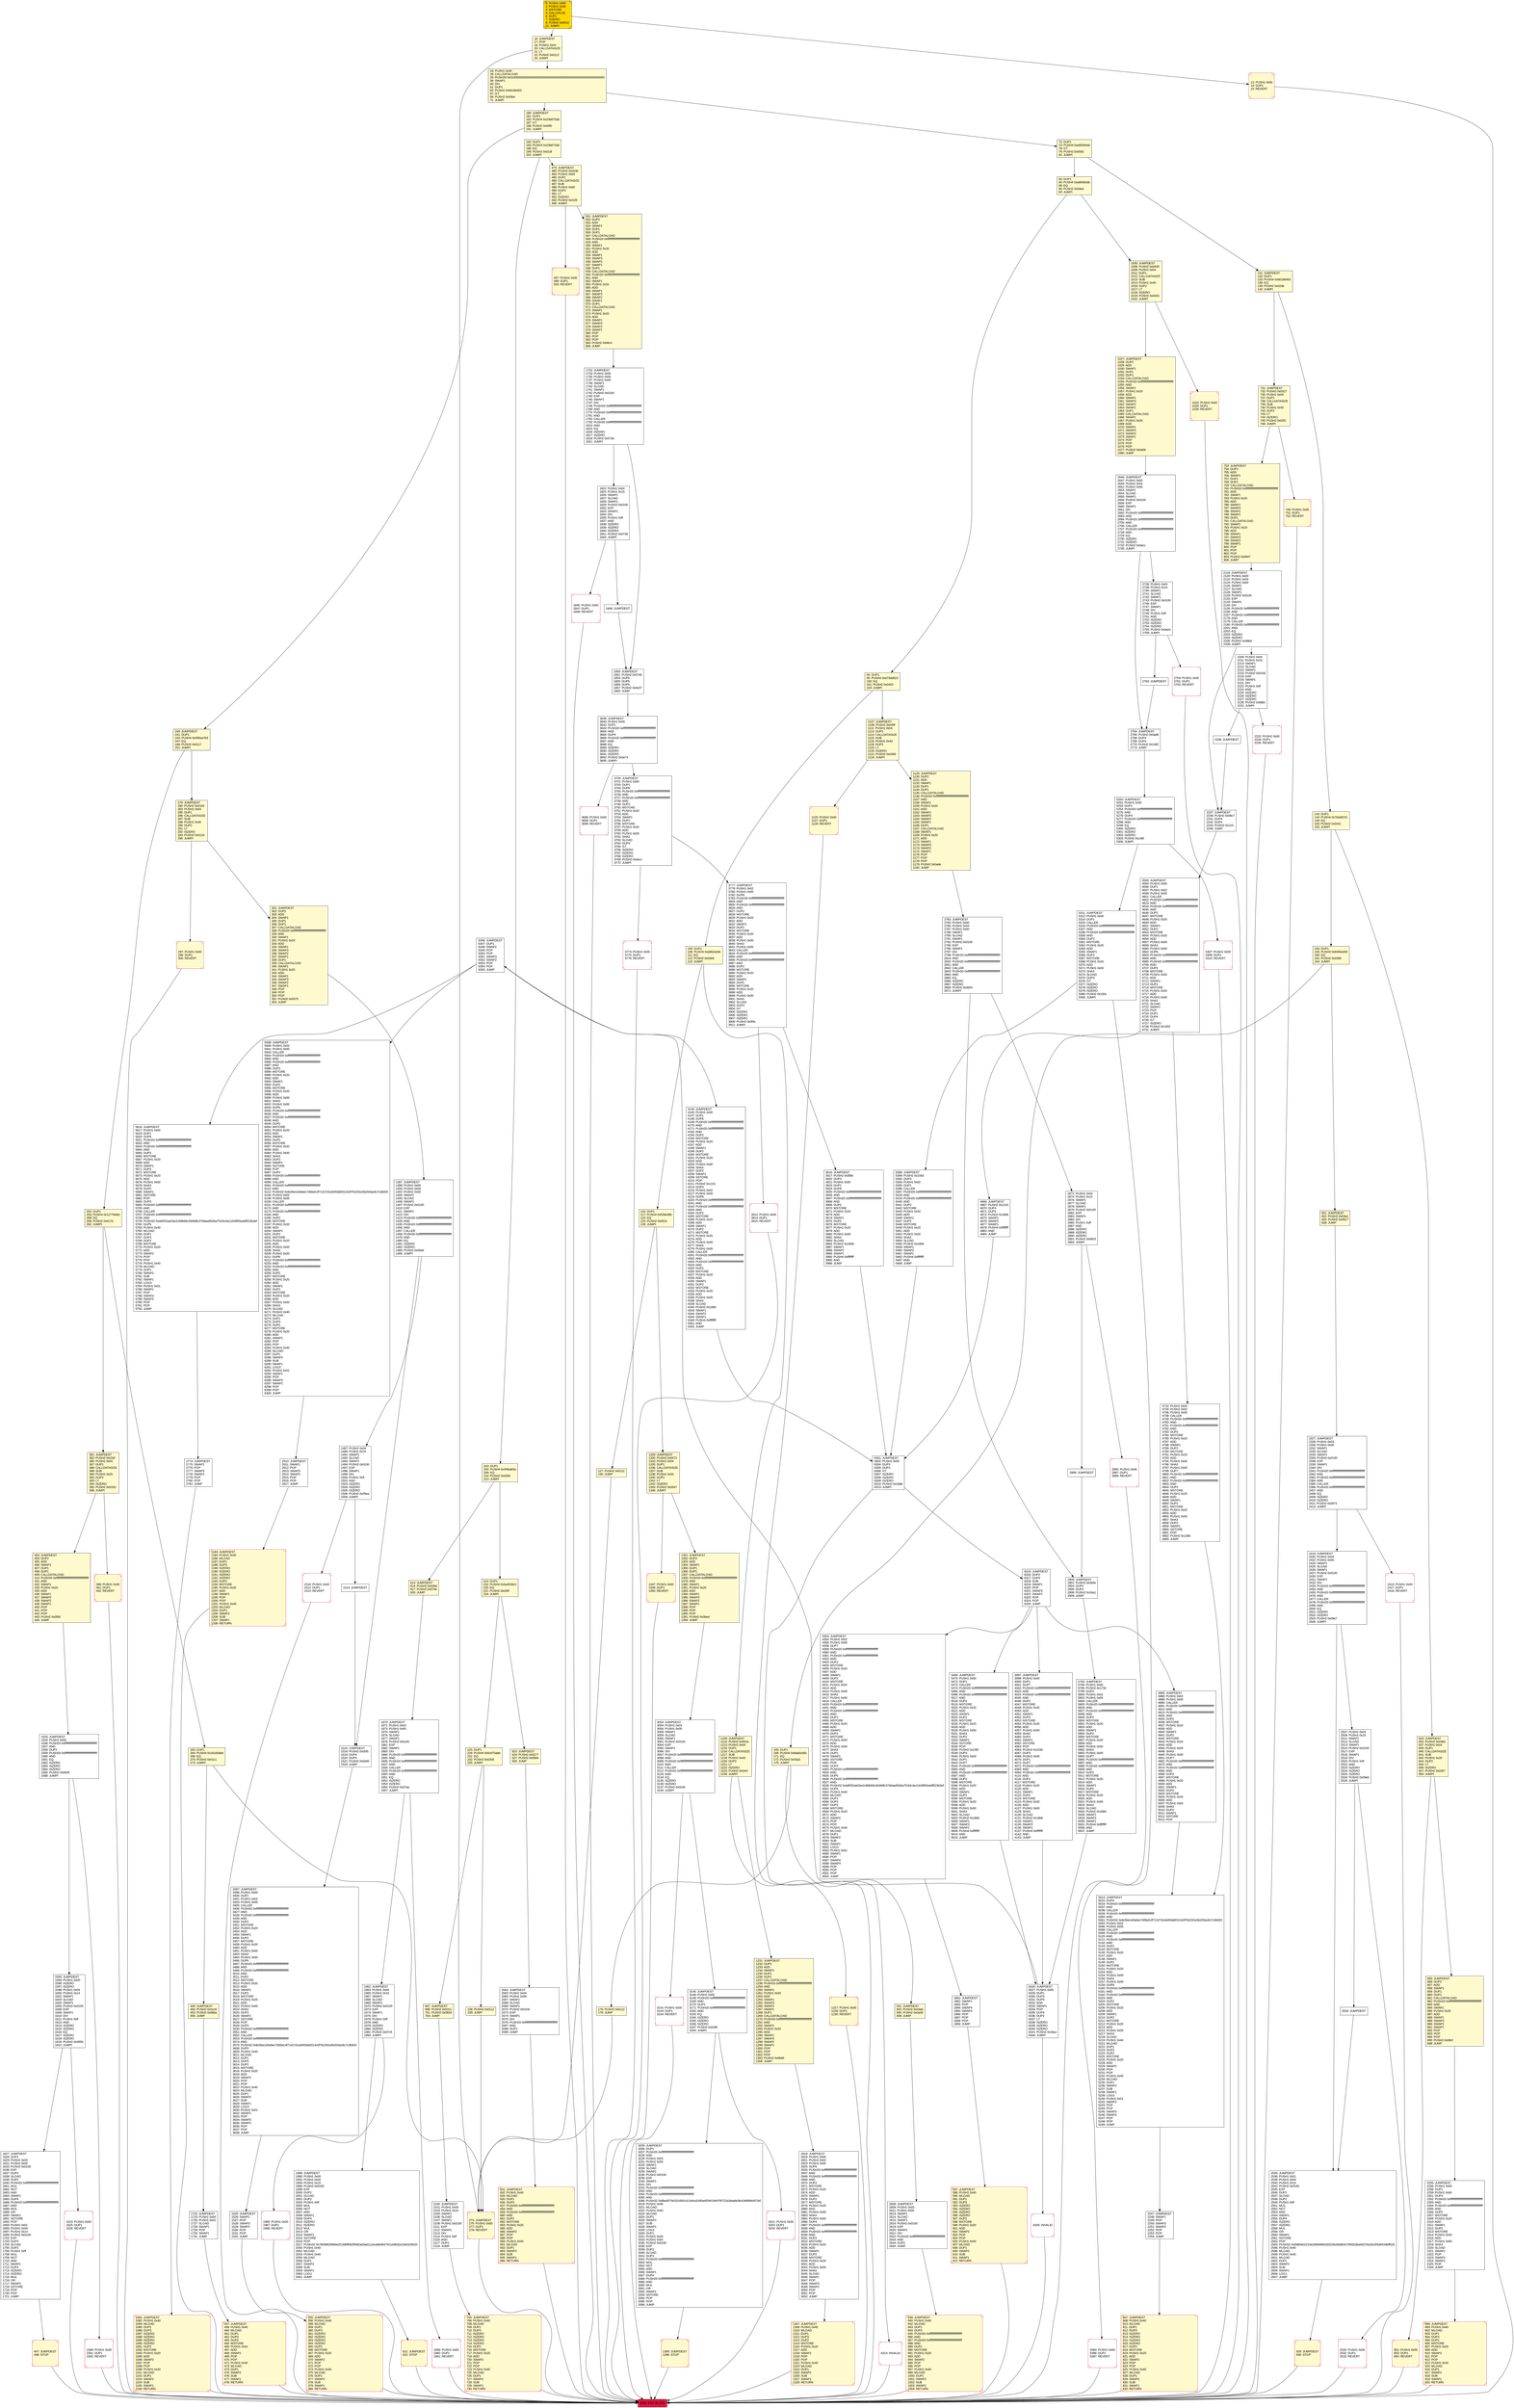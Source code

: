 digraph G {
bgcolor=transparent rankdir=UD;
node [shape=box style=filled color=black fillcolor=white fontname=arial fontcolor=black];
1861 [label="1861: JUMPDEST\l1862: SWAP1\l1863: POP\l1864: SWAP4\l1865: SWAP3\l1866: POP\l1867: POP\l1868: POP\l1869: JUMP\l" ];
131 [label="131: JUMPDEST\l132: DUP1\l133: PUSH4 0x66188463\l138: EQ\l139: PUSH2 0x02db\l142: JUMPI\l" fillcolor=lemonchiffon ];
2119 [label="2119: JUMPDEST\l2120: PUSH1 0x00\l2122: PUSH1 0x04\l2124: PUSH1 0x00\l2126: SWAP1\l2127: SLOAD\l2128: SWAP1\l2129: PUSH2 0x0100\l2132: EXP\l2133: SWAP1\l2134: DIV\l2135: PUSH20 0xffffffffffffffffffffffffffffffffffffffff\l2156: AND\l2157: PUSH20 0xffffffffffffffffffffffffffffffffffffffff\l2178: AND\l2179: CALLER\l2180: PUSH20 0xffffffffffffffffffffffffffffffffffffffff\l2201: AND\l2202: EQ\l2203: ISZERO\l2204: ISZERO\l2205: PUSH2 0x08bd\l2208: JUMPI\l" ];
2782 [label="2782: JUMPDEST\l2783: PUSH1 0x00\l2785: PUSH1 0x04\l2787: PUSH1 0x00\l2789: SWAP1\l2790: SLOAD\l2791: SWAP1\l2792: PUSH2 0x0100\l2795: EXP\l2796: SWAP1\l2797: DIV\l2798: PUSH20 0xffffffffffffffffffffffffffffffffffffffff\l2819: AND\l2820: PUSH20 0xffffffffffffffffffffffffffffffffffffffff\l2841: AND\l2842: CALLER\l2843: PUSH20 0xffffffffffffffffffffffffffffffffffffffff\l2864: AND\l2865: EQ\l2866: ISZERO\l2867: ISZERO\l2868: PUSH2 0x0b54\l2871: JUMPI\l" ];
1081 [label="1081: JUMPDEST\l1082: PUSH1 0x40\l1084: MLOAD\l1085: DUP1\l1086: DUP3\l1087: ISZERO\l1088: ISZERO\l1089: ISZERO\l1090: ISZERO\l1091: DUP2\l1092: MSTORE\l1093: PUSH1 0x20\l1095: ADD\l1096: SWAP2\l1097: POP\l1098: POP\l1099: PUSH1 0x40\l1101: MLOAD\l1102: DUP1\l1103: SWAP2\l1104: SUB\l1105: SWAP1\l1106: RETURN\l" fillcolor=lemonchiffon shape=Msquare color=crimson ];
2763 [label="2763: JUMPDEST\l" ];
2100 [label="2100: JUMPDEST\l2101: PUSH1 0x04\l2103: PUSH1 0x15\l2105: SWAP1\l2106: SLOAD\l2107: SWAP1\l2108: PUSH2 0x0100\l2111: EXP\l2112: SWAP1\l2113: DIV\l2114: PUSH1 0xff\l2116: AND\l2117: DUP2\l2118: JUMP\l" ];
1958 [label="1958: PUSH1 0x00\l1960: DUP1\l1961: REVERT\l" shape=Msquare color=crimson ];
2237 [label="2237: JUMPDEST\l2238: PUSH2 0x08c7\l2241: DUP4\l2242: DUP4\l2243: PUSH2 0x11f1\l2246: JUMP\l" ];
3145 [label="3145: JUMPDEST\l3146: PUSH1 0x00\l3148: PUSH20 0xffffffffffffffffffffffffffffffffffffffff\l3169: AND\l3170: DUP2\l3171: PUSH20 0xffffffffffffffffffffffffffffffffffffffff\l3192: AND\l3193: EQ\l3194: ISZERO\l3195: ISZERO\l3196: ISZERO\l3197: PUSH2 0x0c85\l3200: JUMPI\l" ];
5793 [label="5793: JUMPDEST\l5794: PUSH1 0x00\l5796: PUSH2 0x1732\l5799: DUP3\l5800: PUSH1 0x02\l5802: PUSH1 0x00\l5804: CALLER\l5805: PUSH20 0xffffffffffffffffffffffffffffffffffffffff\l5826: AND\l5827: PUSH20 0xffffffffffffffffffffffffffffffffffffffff\l5848: AND\l5849: DUP2\l5850: MSTORE\l5851: PUSH1 0x20\l5853: ADD\l5854: SWAP1\l5855: DUP2\l5856: MSTORE\l5857: PUSH1 0x20\l5859: ADD\l5860: PUSH1 0x00\l5862: SHA3\l5863: PUSH1 0x00\l5865: DUP7\l5866: PUSH20 0xffffffffffffffffffffffffffffffffffffffff\l5887: AND\l5888: PUSH20 0xffffffffffffffffffffffffffffffffffffffff\l5909: AND\l5910: DUP2\l5911: MSTORE\l5912: PUSH1 0x20\l5914: ADD\l5915: SWAP1\l5916: DUP2\l5917: MSTORE\l5918: PUSH1 0x20\l5920: ADD\l5921: PUSH1 0x00\l5923: SHA3\l5924: SLOAD\l5925: PUSH2 0x18b6\l5928: SWAP1\l5929: SWAP2\l5930: SWAP1\l5931: PUSH4 0xffffffff\l5936: AND\l5937: JUMP\l" ];
6301 [label="6301: JUMPDEST\l6302: PUSH1 0x00\l6304: DUP3\l6305: DUP3\l6306: GT\l6307: ISZERO\l6308: ISZERO\l6309: ISZERO\l6310: PUSH2 0x18ab\l6313: JUMPI\l" ];
6314 [label="6314: INVALID\l" shape=Msquare color=crimson ];
274 [label="274: JUMPDEST\l275: PUSH1 0x00\l277: DUP1\l278: REVERT\l" fillcolor=lemonchiffon shape=Msquare color=crimson ];
116 [label="116: DUP1\l117: PUSH4 0xf2fde38b\l122: EQ\l123: PUSH2 0x0531\l126: JUMPI\l" fillcolor=lemonchiffon ];
0 [label="0: PUSH1 0x80\l2: PUSH1 0x40\l4: MSTORE\l5: CALLVALUE\l6: DUP1\l7: ISZERO\l8: PUSH2 0x0010\l11: JUMPI\l" fillcolor=lemonchiffon shape=Msquare fillcolor=gold ];
2232 [label="2232: PUSH1 0x00\l2234: DUP1\l2235: REVERT\l" shape=Msquare color=crimson ];
5307 [label="5307: PUSH1 0x00\l5309: DUP1\l5310: REVERT\l" shape=Msquare color=crimson ];
16 [label="16: JUMPDEST\l17: POP\l18: PUSH1 0x04\l20: CALLDATASIZE\l21: LT\l22: PUSH2 0x0112\l25: JUMPI\l" fillcolor=lemonchiffon ];
252 [label="252: DUP1\l253: PUSH4 0x12778e8d\l258: EQ\l259: PUSH2 0x017d\l262: JUMPI\l" fillcolor=lemonchiffon ];
807 [label="807: JUMPDEST\l808: PUSH1 0x40\l810: MLOAD\l811: DUP1\l812: DUP3\l813: ISZERO\l814: ISZERO\l815: ISZERO\l816: ISZERO\l817: DUP2\l818: MSTORE\l819: PUSH1 0x20\l821: ADD\l822: SWAP2\l823: POP\l824: POP\l825: PUSH1 0x40\l827: MLOAD\l828: DUP1\l829: SWAP2\l830: SUB\l831: SWAP1\l832: RETURN\l" fillcolor=lemonchiffon shape=Msquare color=crimson ];
731 [label="731: JUMPDEST\l732: PUSH2 0x0327\l735: PUSH1 0x04\l737: DUP1\l738: CALLDATASIZE\l739: SUB\l740: PUSH1 0x40\l742: DUP2\l743: LT\l744: ISZERO\l745: PUSH2 0x02f1\l748: JUMPI\l" fillcolor=lemonchiffon ];
3773 [label="3773: PUSH1 0x00\l3775: DUP1\l3776: REVERT\l" shape=Msquare color=crimson ];
3201 [label="3201: PUSH1 0x00\l3203: DUP1\l3204: REVERT\l" shape=Msquare color=crimson ];
72 [label="72: DUP1\l73: PUSH4 0xa9059cbb\l78: GT\l79: PUSH2 0x0083\l82: JUMPI\l" fillcolor=lemonchiffon ];
180 [label="180: JUMPDEST\l181: DUP1\l182: PUSH4 0x23b872dd\l187: GT\l188: PUSH2 0x00f0\l191: JUMPI\l" fillcolor=lemonchiffon ];
631 [label="631: JUMPDEST\l632: PUSH1 0x40\l634: MLOAD\l635: DUP1\l636: DUP3\l637: PUSH20 0xffffffffffffffffffffffffffffffffffffffff\l658: AND\l659: PUSH20 0xffffffffffffffffffffffffffffffffffffffff\l680: AND\l681: DUP2\l682: MSTORE\l683: PUSH1 0x20\l685: ADD\l686: SWAP2\l687: POP\l688: POP\l689: PUSH1 0x40\l691: MLOAD\l692: DUP1\l693: SWAP2\l694: SUB\l695: SWAP1\l696: RETURN\l" fillcolor=lemonchiffon shape=Msquare color=crimson ];
1514 [label="1514: JUMPDEST\l" ];
4144 [label="4144: JUMPDEST\l4145: PUSH1 0x00\l4147: DUP1\l4148: DUP6\l4149: PUSH20 0xffffffffffffffffffffffffffffffffffffffff\l4170: AND\l4171: PUSH20 0xffffffffffffffffffffffffffffffffffffffff\l4192: AND\l4193: DUP2\l4194: MSTORE\l4195: PUSH1 0x20\l4197: ADD\l4198: SWAP1\l4199: DUP2\l4200: MSTORE\l4201: PUSH1 0x20\l4203: ADD\l4204: PUSH1 0x00\l4206: SHA3\l4207: DUP2\l4208: SWAP1\l4209: SSTORE\l4210: POP\l4211: PUSH2 0x1101\l4214: DUP3\l4215: PUSH1 0x02\l4217: PUSH1 0x00\l4219: DUP8\l4220: PUSH20 0xffffffffffffffffffffffffffffffffffffffff\l4241: AND\l4242: PUSH20 0xffffffffffffffffffffffffffffffffffffffff\l4263: AND\l4264: DUP2\l4265: MSTORE\l4266: PUSH1 0x20\l4268: ADD\l4269: SWAP1\l4270: DUP2\l4271: MSTORE\l4272: PUSH1 0x20\l4274: ADD\l4275: PUSH1 0x00\l4277: SHA3\l4278: PUSH1 0x00\l4280: CALLER\l4281: PUSH20 0xffffffffffffffffffffffffffffffffffffffff\l4302: AND\l4303: PUSH20 0xffffffffffffffffffffffffffffffffffffffff\l4324: AND\l4325: DUP2\l4326: MSTORE\l4327: PUSH1 0x20\l4329: ADD\l4330: SWAP1\l4331: DUP2\l4332: MSTORE\l4333: PUSH1 0x20\l4335: ADD\l4336: PUSH1 0x00\l4338: SHA3\l4339: SLOAD\l4340: PUSH2 0x189d\l4343: SWAP1\l4344: SWAP2\l4345: SWAP1\l4346: PUSH4 0xffffffff\l4351: AND\l4352: JUMP\l" ];
381 [label="381: JUMPDEST\l382: PUSH2 0x01bf\l385: PUSH1 0x04\l387: DUP1\l388: CALLDATASIZE\l389: SUB\l390: PUSH1 0x20\l392: DUP2\l393: LT\l394: ISZERO\l395: PUSH2 0x0193\l398: JUMPI\l" fillcolor=lemonchiffon ];
447 [label="447: JUMPDEST\l448: STOP\l" fillcolor=lemonchiffon shape=Msquare color=crimson ];
2534 [label="2534: JUMPDEST\l" ];
399 [label="399: PUSH1 0x00\l401: DUP1\l402: REVERT\l" fillcolor=lemonchiffon shape=Msquare color=crimson ];
1722 [label="1722: JUMPDEST\l1723: PUSH1 0x00\l1725: PUSH1 0x01\l1727: SLOAD\l1728: SWAP1\l1729: POP\l1730: SWAP1\l1731: JUMP\l" ];
5388 [label="5388: JUMPDEST\l5389: PUSH2 0x155d\l5392: DUP3\l5393: PUSH1 0x00\l5395: DUP1\l5396: CALLER\l5397: PUSH20 0xffffffffffffffffffffffffffffffffffffffff\l5418: AND\l5419: PUSH20 0xffffffffffffffffffffffffffffffffffffffff\l5440: AND\l5441: DUP2\l5442: MSTORE\l5443: PUSH1 0x20\l5445: ADD\l5446: SWAP1\l5447: DUP2\l5448: MSTORE\l5449: PUSH1 0x20\l5451: ADD\l5452: PUSH1 0x00\l5454: SHA3\l5455: SLOAD\l5456: PUSH2 0x189d\l5459: SWAP1\l5460: SWAP2\l5461: SWAP1\l5462: PUSH4 0xffffffff\l5467: AND\l5468: JUMP\l" ];
5616 [label="5616: JUMPDEST\l5617: PUSH1 0x00\l5619: DUP1\l5620: DUP6\l5621: PUSH20 0xffffffffffffffffffffffffffffffffffffffff\l5642: AND\l5643: PUSH20 0xffffffffffffffffffffffffffffffffffffffff\l5664: AND\l5665: DUP2\l5666: MSTORE\l5667: PUSH1 0x20\l5669: ADD\l5670: SWAP1\l5671: DUP2\l5672: MSTORE\l5673: PUSH1 0x20\l5675: ADD\l5676: PUSH1 0x00\l5678: SHA3\l5679: DUP2\l5680: SWAP1\l5681: SSTORE\l5682: POP\l5683: DUP3\l5684: PUSH20 0xffffffffffffffffffffffffffffffffffffffff\l5705: AND\l5706: CALLER\l5707: PUSH20 0xffffffffffffffffffffffffffffffffffffffff\l5728: AND\l5729: PUSH32 0xddf252ad1be2c89b69c2b068fc378daa952ba7f163c4a11628f55a4df523b3ef\l5762: DUP5\l5763: PUSH1 0x40\l5765: MLOAD\l5766: DUP1\l5767: DUP3\l5768: DUP2\l5769: MSTORE\l5770: PUSH1 0x20\l5772: ADD\l5773: SWAP2\l5774: POP\l5775: POP\l5776: PUSH1 0x40\l5778: MLOAD\l5779: DUP1\l5780: SWAP2\l5781: SUB\l5782: SWAP1\l5783: LOG3\l5784: PUSH1 0x01\l5786: SWAP1\l5787: POP\l5788: SWAP3\l5789: SWAP2\l5790: POP\l5791: POP\l5792: JUMP\l" ];
899 [label="899: JUMPDEST\l900: PUSH1 0x40\l902: MLOAD\l903: DUP1\l904: DUP3\l905: DUP2\l906: MSTORE\l907: PUSH1 0x20\l909: ADD\l910: SWAP2\l911: POP\l912: POP\l913: PUSH1 0x40\l915: MLOAD\l916: DUP1\l917: SWAP2\l918: SUB\l919: SWAP1\l920: RETURN\l" fillcolor=lemonchiffon shape=Msquare color=crimson ];
4866 [label="4866: JUMPDEST\l4867: PUSH2 0x1315\l4870: DUP4\l4871: DUP3\l4872: PUSH2 0x189d\l4875: SWAP1\l4876: SWAP2\l4877: SWAP1\l4878: PUSH4 0xffffffff\l4883: AND\l4884: JUMP\l" ];
1209 [label="1209: JUMPDEST\l1210: PUSH2 0x051b\l1213: PUSH1 0x04\l1215: DUP1\l1216: CALLDATASIZE\l1217: SUB\l1218: PUSH1 0x40\l1220: DUP2\l1221: LT\l1222: ISZERO\l1223: PUSH2 0x04cf\l1226: JUMPI\l" fillcolor=lemonchiffon ];
929 [label="929: JUMPDEST\l930: STOP\l" fillcolor=lemonchiffon shape=Msquare color=crimson ];
165 [label="165: DUP1\l166: PUSH4 0x8da5cb5b\l171: EQ\l172: PUSH2 0x03a3\l175: JUMPI\l" fillcolor=lemonchiffon ];
5311 [label="5311: JUMPDEST\l5312: PUSH1 0x00\l5314: DUP1\l5315: CALLER\l5316: PUSH20 0xffffffffffffffffffffffffffffffffffffffff\l5337: AND\l5338: PUSH20 0xffffffffffffffffffffffffffffffffffffffff\l5359: AND\l5360: DUP2\l5361: MSTORE\l5362: PUSH1 0x20\l5364: ADD\l5365: SWAP1\l5366: DUP2\l5367: MSTORE\l5368: PUSH1 0x20\l5370: ADD\l5371: PUSH1 0x00\l5373: SHA3\l5374: SLOAD\l5375: DUP3\l5376: GT\l5377: ISZERO\l5378: ISZERO\l5379: ISZERO\l5380: PUSH2 0x150c\l5383: JUMPI\l" ];
263 [label="263: DUP1\l264: PUSH4 0x18160ddd\l269: EQ\l270: PUSH2 0x01c1\l273: JUMPI\l" fillcolor=lemonchiffon ];
1732 [label="1732: JUMPDEST\l1733: PUSH1 0x00\l1735: PUSH1 0x04\l1737: PUSH1 0x00\l1739: SWAP1\l1740: SLOAD\l1741: SWAP1\l1742: PUSH2 0x0100\l1745: EXP\l1746: SWAP1\l1747: DIV\l1748: PUSH20 0xffffffffffffffffffffffffffffffffffffffff\l1769: AND\l1770: PUSH20 0xffffffffffffffffffffffffffffffffffffffff\l1791: AND\l1792: CALLER\l1793: PUSH20 0xffffffffffffffffffffffffffffffffffffffff\l1814: AND\l1815: EQ\l1816: ISZERO\l1817: ISZERO\l1818: PUSH2 0x073a\l1821: JUMPI\l" ];
94 [label="94: DUP1\l95: PUSH4 0xd73dd623\l100: EQ\l101: PUSH2 0x0453\l104: JUMPI\l" fillcolor=lemonchiffon ];
753 [label="753: JUMPDEST\l754: DUP2\l755: ADD\l756: SWAP1\l757: DUP1\l758: DUP1\l759: CALLDATALOAD\l760: PUSH20 0xffffffffffffffffffffffffffffffffffffffff\l781: AND\l782: SWAP1\l783: PUSH1 0x20\l785: ADD\l786: SWAP1\l787: SWAP3\l788: SWAP2\l789: SWAP1\l790: DUP1\l791: CALLDATALOAD\l792: SWAP1\l793: PUSH1 0x20\l795: ADD\l796: SWAP1\l797: SWAP3\l798: SWAP2\l799: SWAP1\l800: POP\l801: POP\l802: POP\l803: PUSH2 0x0847\l806: JUMP\l" fillcolor=lemonchiffon ];
127 [label="127: PUSH2 0x0112\l130: JUMP\l" fillcolor=lemonchiffon ];
2530 [label="2530: PUSH1 0x00\l2532: DUP1\l2533: REVERT\l" shape=Msquare color=crimson ];
240 [label="240: JUMPDEST\l241: DUP1\l242: PUSH4 0x095ea7b3\l247: EQ\l248: PUSH2 0x0117\l251: JUMPI\l" fillcolor=lemonchiffon ];
449 [label="449: JUMPDEST\l450: PUSH2 0x01c9\l453: PUSH2 0x06ba\l456: JUMP\l" fillcolor=lemonchiffon ];
1510 [label="1510: PUSH1 0x00\l1512: DUP1\l1513: REVERT\l" shape=Msquare color=crimson ];
1351 [label="1351: JUMPDEST\l1352: DUP2\l1353: ADD\l1354: SWAP1\l1355: DUP1\l1356: DUP1\l1357: CALLDATALOAD\l1358: PUSH20 0xffffffffffffffffffffffffffffffffffffffff\l1379: AND\l1380: SWAP1\l1381: PUSH1 0x20\l1383: ADD\l1384: SWAP1\l1385: SWAP3\l1386: SWAP2\l1387: SWAP1\l1388: POP\l1389: POP\l1390: POP\l1391: PUSH2 0x0bed\l1394: JUMP\l" fillcolor=lemonchiffon ];
2327 [label="2327: JUMPDEST\l2328: PUSH1 0x03\l2330: PUSH1 0x00\l2332: SWAP1\l2333: SLOAD\l2334: SWAP1\l2335: PUSH2 0x0100\l2338: EXP\l2339: SWAP1\l2340: DIV\l2341: PUSH20 0xffffffffffffffffffffffffffffffffffffffff\l2362: AND\l2363: PUSH20 0xffffffffffffffffffffffffffffffffffffffff\l2384: AND\l2385: CALLER\l2386: PUSH20 0xffffffffffffffffffffffffffffffffffffffff\l2407: AND\l2408: EQ\l2409: ISZERO\l2410: ISZERO\l2411: PUSH2 0x0973\l2414: JUMPI\l" ];
749 [label="749: PUSH1 0x00\l751: DUP1\l752: REVERT\l" fillcolor=lemonchiffon shape=Msquare color=crimson ];
4732 [label="4732: PUSH1 0x00\l4734: PUSH1 0x02\l4736: PUSH1 0x00\l4738: CALLER\l4739: PUSH20 0xffffffffffffffffffffffffffffffffffffffff\l4760: AND\l4761: PUSH20 0xffffffffffffffffffffffffffffffffffffffff\l4782: AND\l4783: DUP2\l4784: MSTORE\l4785: PUSH1 0x20\l4787: ADD\l4788: SWAP1\l4789: DUP2\l4790: MSTORE\l4791: PUSH1 0x20\l4793: ADD\l4794: PUSH1 0x00\l4796: SHA3\l4797: PUSH1 0x00\l4799: DUP7\l4800: PUSH20 0xffffffffffffffffffffffffffffffffffffffff\l4821: AND\l4822: PUSH20 0xffffffffffffffffffffffffffffffffffffffff\l4843: AND\l4844: DUP2\l4845: MSTORE\l4846: PUSH1 0x20\l4848: ADD\l4849: SWAP1\l4850: DUP2\l4851: MSTORE\l4852: PUSH1 0x20\l4854: ADD\l4855: PUSH1 0x00\l4857: SHA3\l4858: DUP2\l4859: SWAP1\l4860: SSTORE\l4861: POP\l4862: PUSH2 0x1396\l4865: JUMP\l" ];
1231 [label="1231: JUMPDEST\l1232: DUP2\l1233: ADD\l1234: SWAP1\l1235: DUP1\l1236: DUP1\l1237: CALLDATALOAD\l1238: PUSH20 0xffffffffffffffffffffffffffffffffffffffff\l1259: AND\l1260: SWAP1\l1261: PUSH1 0x20\l1263: ADD\l1264: SWAP1\l1265: SWAP3\l1266: SWAP2\l1267: SWAP1\l1268: DUP1\l1269: CALLDATALOAD\l1270: PUSH20 0xffffffffffffffffffffffffffffffffffffffff\l1291: AND\l1292: SWAP1\l1293: PUSH1 0x20\l1295: ADD\l1296: SWAP1\l1297: SWAP3\l1298: SWAP2\l1299: SWAP1\l1300: POP\l1301: POP\l1302: POP\l1303: PUSH2 0x0b66\l1306: JUMP\l" fillcolor=lemonchiffon ];
497 [label="497: PUSH1 0x00\l499: DUP1\l500: REVERT\l" fillcolor=lemonchiffon shape=Msquare color=crimson ];
403 [label="403: JUMPDEST\l404: DUP2\l405: ADD\l406: SWAP1\l407: DUP1\l408: DUP1\l409: CALLDATALOAD\l410: PUSH20 0xffffffffffffffffffffffffffffffffffffffff\l431: AND\l432: SWAP1\l433: PUSH1 0x20\l435: ADD\l436: SWAP1\l437: SWAP3\l438: SWAP2\l439: SWAP1\l440: POP\l441: POP\l442: POP\l443: PUSH2 0x05fd\l446: JUMP\l" fillcolor=lemonchiffon ];
3997 [label="3997: JUMPDEST\l3998: PUSH1 0x00\l4000: DUP1\l4001: DUP7\l4002: PUSH20 0xffffffffffffffffffffffffffffffffffffffff\l4023: AND\l4024: PUSH20 0xffffffffffffffffffffffffffffffffffffffff\l4045: AND\l4046: DUP2\l4047: MSTORE\l4048: PUSH1 0x20\l4050: ADD\l4051: SWAP1\l4052: DUP2\l4053: MSTORE\l4054: PUSH1 0x20\l4056: ADD\l4057: PUSH1 0x00\l4059: SHA3\l4060: DUP2\l4061: SWAP1\l4062: SSTORE\l4063: POP\l4064: PUSH2 0x1030\l4067: DUP3\l4068: PUSH1 0x00\l4070: DUP1\l4071: DUP7\l4072: PUSH20 0xffffffffffffffffffffffffffffffffffffffff\l4093: AND\l4094: PUSH20 0xffffffffffffffffffffffffffffffffffffffff\l4115: AND\l4116: DUP2\l4117: MSTORE\l4118: PUSH1 0x20\l4120: ADD\l4121: SWAP1\l4122: DUP2\l4123: MSTORE\l4124: PUSH1 0x20\l4126: ADD\l4127: PUSH1 0x00\l4129: SHA3\l4130: SLOAD\l4131: PUSH2 0x18b6\l4134: SWAP1\l4135: SWAP2\l4136: SWAP1\l4137: PUSH4 0xffffffff\l4142: AND\l4143: JUMP\l" ];
1525 [label="1525: JUMPDEST\l1526: SWAP1\l1527: POP\l1528: SWAP3\l1529: SWAP2\l1530: POP\l1531: POP\l1532: JUMP\l" ];
2255 [label="2255: JUMPDEST\l2256: PUSH1 0x00\l2258: DUP1\l2259: PUSH1 0x00\l2261: DUP4\l2262: PUSH20 0xffffffffffffffffffffffffffffffffffffffff\l2283: AND\l2284: PUSH20 0xffffffffffffffffffffffffffffffffffffffff\l2305: AND\l2306: DUP2\l2307: MSTORE\l2308: PUSH1 0x20\l2310: ADD\l2311: SWAP1\l2312: DUP2\l2313: MSTORE\l2314: PUSH1 0x20\l2316: ADD\l2317: PUSH1 0x00\l2319: SHA3\l2320: SLOAD\l2321: SWAP1\l2322: POP\l2323: SWAP2\l2324: SWAP1\l2325: POP\l2326: JUMP\l" ];
192 [label="192: DUP1\l193: PUSH4 0x23b872dd\l198: EQ\l199: PUSH2 0x01df\l202: JUMPI\l" fillcolor=lemonchiffon ];
1023 [label="1023: PUSH1 0x00\l1025: DUP1\l1026: REVERT\l" fillcolor=lemonchiffon shape=Msquare color=crimson ];
203 [label="203: DUP1\l204: PUSH4 0x3f4ba83a\l209: EQ\l210: PUSH2 0x0265\l213: JUMPI\l" fillcolor=lemonchiffon ];
355 [label="355: JUMPDEST\l356: PUSH1 0x40\l358: MLOAD\l359: DUP1\l360: DUP3\l361: ISZERO\l362: ISZERO\l363: ISZERO\l364: ISZERO\l365: DUP2\l366: MSTORE\l367: PUSH1 0x20\l369: ADD\l370: SWAP2\l371: POP\l372: POP\l373: PUSH1 0x40\l375: MLOAD\l376: DUP1\l377: SWAP2\l378: SUB\l379: SWAP1\l380: RETURN\l" fillcolor=lemonchiffon shape=Msquare color=crimson ];
1985 [label="1985: PUSH1 0x00\l1987: DUP1\l1988: REVERT\l" shape=Msquare color=crimson ];
143 [label="143: DUP1\l144: PUSH4 0x70a08231\l149: EQ\l150: PUSH2 0x0341\l153: JUMPI\l" fillcolor=lemonchiffon ];
1627 [label="1627: JUMPDEST\l1628: DUP1\l1629: PUSH1 0x04\l1631: PUSH1 0x00\l1633: PUSH2 0x0100\l1636: EXP\l1637: DUP2\l1638: SLOAD\l1639: DUP2\l1640: PUSH20 0xffffffffffffffffffffffffffffffffffffffff\l1661: MUL\l1662: NOT\l1663: AND\l1664: SWAP1\l1665: DUP4\l1666: PUSH20 0xffffffffffffffffffffffffffffffffffffffff\l1687: AND\l1688: MUL\l1689: OR\l1690: SWAP1\l1691: SSTORE\l1692: POP\l1693: PUSH1 0x01\l1695: PUSH1 0x04\l1697: PUSH1 0x14\l1699: PUSH2 0x0100\l1702: EXP\l1703: DUP2\l1704: SLOAD\l1705: DUP2\l1706: PUSH1 0xff\l1708: MUL\l1709: NOT\l1710: AND\l1711: SWAP1\l1712: DUP4\l1713: ISZERO\l1714: ISZERO\l1715: MUL\l1716: OR\l1717: SWAP1\l1718: SSTORE\l1719: POP\l1720: POP\l1721: JUMP\l" ];
2535 [label="2535: JUMPDEST\l2536: PUSH1 0x01\l2538: PUSH1 0x04\l2540: PUSH1 0x15\l2542: PUSH2 0x0100\l2545: EXP\l2546: DUP2\l2547: SLOAD\l2548: DUP2\l2549: PUSH1 0xff\l2551: MUL\l2552: NOT\l2553: AND\l2554: SWAP1\l2555: DUP4\l2556: ISZERO\l2557: ISZERO\l2558: MUL\l2559: OR\l2560: SWAP1\l2561: SSTORE\l2562: POP\l2563: PUSH32 0x6985a02210a168e66602d3235cb6db0e70f92b3ba4d376a33c0f3d9434bff625\l2596: PUSH1 0x40\l2598: MLOAD\l2599: PUSH1 0x40\l2601: MLOAD\l2602: DUP1\l2603: SWAP2\l2604: SUB\l2605: SWAP1\l2606: LOG1\l2607: JUMP\l" ];
83 [label="83: DUP1\l84: PUSH4 0xa9059cbb\l89: EQ\l90: PUSH2 0x03ed\l93: JUMPI\l" fillcolor=lemonchiffon ];
225 [label="225: DUP1\l226: PUSH4 0x5c975abb\l231: EQ\l232: PUSH2 0x02b9\l235: JUMPI\l" fillcolor=lemonchiffon ];
2759 [label="2759: PUSH1 0x00\l2761: DUP1\l2762: REVERT\l" shape=Msquare color=crimson ];
2247 [label="2247: JUMPDEST\l2248: SWAP1\l2249: POP\l2250: SWAP3\l2251: SWAP2\l2252: POP\l2253: POP\l2254: JUMP\l" ];
3777 [label="3777: JUMPDEST\l3778: PUSH1 0x02\l3780: PUSH1 0x00\l3782: DUP6\l3783: PUSH20 0xffffffffffffffffffffffffffffffffffffffff\l3804: AND\l3805: PUSH20 0xffffffffffffffffffffffffffffffffffffffff\l3826: AND\l3827: DUP2\l3828: MSTORE\l3829: PUSH1 0x20\l3831: ADD\l3832: SWAP1\l3833: DUP2\l3834: MSTORE\l3835: PUSH1 0x20\l3837: ADD\l3838: PUSH1 0x00\l3840: SHA3\l3841: PUSH1 0x00\l3843: CALLER\l3844: PUSH20 0xffffffffffffffffffffffffffffffffffffffff\l3865: AND\l3866: PUSH20 0xffffffffffffffffffffffffffffffffffffffff\l3887: AND\l3888: DUP2\l3889: MSTORE\l3890: PUSH1 0x20\l3892: ADD\l3893: SWAP1\l3894: DUP2\l3895: MSTORE\l3896: PUSH1 0x20\l3898: ADD\l3899: PUSH1 0x00\l3901: SHA3\l3902: SLOAD\l3903: DUP3\l3904: GT\l3905: ISZERO\l3906: ISZERO\l3907: ISZERO\l3908: PUSH2 0x0f4c\l3911: JUMPI\l" ];
1227 [label="1227: PUSH1 0x00\l1229: DUP1\l1230: REVERT\l" fillcolor=lemonchiffon shape=Msquare color=crimson ];
1962 [label="1962: JUMPDEST\l1963: PUSH1 0x04\l1965: PUSH1 0x15\l1967: SWAP1\l1968: SLOAD\l1969: SWAP1\l1970: PUSH2 0x0100\l1973: EXP\l1974: SWAP1\l1975: DIV\l1976: PUSH1 0xff\l1978: AND\l1979: ISZERO\l1980: ISZERO\l1981: PUSH2 0x07c5\l1984: JUMPI\l" ];
3700 [label="3700: JUMPDEST\l3701: PUSH1 0x00\l3703: DUP1\l3704: DUP6\l3705: PUSH20 0xffffffffffffffffffffffffffffffffffffffff\l3726: AND\l3727: PUSH20 0xffffffffffffffffffffffffffffffffffffffff\l3748: AND\l3749: DUP2\l3750: MSTORE\l3751: PUSH1 0x20\l3753: ADD\l3754: SWAP1\l3755: DUP2\l3756: MSTORE\l3757: PUSH1 0x20\l3759: ADD\l3760: PUSH1 0x00\l3762: SHA3\l3763: SLOAD\l3764: DUP3\l3765: GT\l3766: ISZERO\l3767: ISZERO\l3768: ISZERO\l3769: PUSH2 0x0ec1\l3772: JUMPI\l" ];
1850 [label="1850: JUMPDEST\l1851: PUSH2 0x0745\l1854: DUP5\l1855: DUP5\l1856: DUP5\l1857: PUSH2 0x0e37\l1860: JUMP\l" ];
479 [label="479: JUMPDEST\l480: PUSH2 0x024b\l483: PUSH1 0x04\l485: DUP1\l486: CALLDATASIZE\l487: SUB\l488: PUSH1 0x60\l490: DUP2\l491: LT\l492: ISZERO\l493: PUSH2 0x01f5\l496: JUMPI\l" fillcolor=lemonchiffon ];
2507 [label="2507: PUSH1 0x04\l2509: PUSH1 0x15\l2511: SWAP1\l2512: SLOAD\l2513: SWAP1\l2514: PUSH2 0x0100\l2517: EXP\l2518: SWAP1\l2519: DIV\l2520: PUSH1 0xff\l2522: AND\l2523: ISZERO\l2524: ISZERO\l2525: ISZERO\l2526: PUSH2 0x09e6\l2529: JUMPI\l" ];
2236 [label="2236: JUMPDEST\l" ];
613 [label="613: JUMPDEST\l614: PUSH2 0x026d\l617: PUSH2 0x074e\l620: JUMP\l" fillcolor=lemonchiffon ];
2736 [label="2736: PUSH1 0x04\l2738: PUSH1 0x15\l2740: SWAP1\l2741: SLOAD\l2742: SWAP1\l2743: PUSH2 0x0100\l2746: EXP\l2747: SWAP1\l2748: DIV\l2749: PUSH1 0xff\l2751: AND\l2752: ISZERO\l2753: ISZERO\l2754: ISZERO\l2755: PUSH2 0x0acb\l2758: JUMPI\l" ];
1593 [label="1593: JUMPDEST\l1594: PUSH1 0x00\l1596: ISZERO\l1597: ISZERO\l1598: PUSH1 0x04\l1600: PUSH1 0x14\l1602: SWAP1\l1603: SLOAD\l1604: SWAP1\l1605: PUSH2 0x0100\l1608: EXP\l1609: SWAP1\l1610: DIV\l1611: PUSH1 0xff\l1613: AND\l1614: ISZERO\l1615: ISZERO\l1616: EQ\l1617: ISZERO\l1618: ISZERO\l1619: PUSH2 0x065b\l1622: JUMPI\l" ];
833 [label="833: JUMPDEST\l834: PUSH2 0x0383\l837: PUSH1 0x04\l839: DUP1\l840: CALLDATASIZE\l841: SUB\l842: PUSH1 0x20\l844: DUP2\l845: LT\l846: ISZERO\l847: PUSH2 0x0357\l850: JUMPI\l" fillcolor=lemonchiffon ];
2774 [label="2774: JUMPDEST\l2775: SWAP1\l2776: POP\l2777: SWAP3\l2778: SWAP2\l2779: POP\l2780: POP\l2781: JUMP\l" ];
6345 [label="6345: INVALID\l" shape=Msquare color=crimson ];
587 [label="587: JUMPDEST\l588: PUSH1 0x40\l590: MLOAD\l591: DUP1\l592: DUP3\l593: ISZERO\l594: ISZERO\l595: ISZERO\l596: ISZERO\l597: DUP2\l598: MSTORE\l599: PUSH1 0x20\l601: ADD\l602: SWAP2\l603: POP\l604: POP\l605: PUSH1 0x40\l607: MLOAD\l608: DUP1\l609: SWAP2\l610: SUB\l611: SWAP1\l612: RETURN\l" fillcolor=lemonchiffon shape=Msquare color=crimson ];
5014 [label="5014: JUMPDEST\l5015: DUP4\l5016: PUSH20 0xffffffffffffffffffffffffffffffffffffffff\l5037: AND\l5038: CALLER\l5039: PUSH20 0xffffffffffffffffffffffffffffffffffffffff\l5060: AND\l5061: PUSH32 0x8c5be1e5ebec7d5bd14f71427d1e84f3dd0314c0f7b2291e5b200ac8c7c3b925\l5094: PUSH1 0x02\l5096: PUSH1 0x00\l5098: CALLER\l5099: PUSH20 0xffffffffffffffffffffffffffffffffffffffff\l5120: AND\l5121: PUSH20 0xffffffffffffffffffffffffffffffffffffffff\l5142: AND\l5143: DUP2\l5144: MSTORE\l5145: PUSH1 0x20\l5147: ADD\l5148: SWAP1\l5149: DUP2\l5150: MSTORE\l5151: PUSH1 0x20\l5153: ADD\l5154: PUSH1 0x00\l5156: SHA3\l5157: PUSH1 0x00\l5159: DUP9\l5160: PUSH20 0xffffffffffffffffffffffffffffffffffffffff\l5181: AND\l5182: PUSH20 0xffffffffffffffffffffffffffffffffffffffff\l5203: AND\l5204: DUP2\l5205: MSTORE\l5206: PUSH1 0x20\l5208: ADD\l5209: SWAP1\l5210: DUP2\l5211: MSTORE\l5212: PUSH1 0x20\l5214: ADD\l5215: PUSH1 0x00\l5217: SHA3\l5218: SLOAD\l5219: PUSH1 0x40\l5221: MLOAD\l5222: DUP1\l5223: DUP3\l5224: DUP2\l5225: MSTORE\l5226: PUSH1 0x20\l5228: ADD\l5229: SWAP2\l5230: POP\l5231: POP\l5232: PUSH1 0x40\l5234: MLOAD\l5235: DUP1\l5236: SWAP2\l5237: SUB\l5238: SWAP1\l5239: LOG3\l5240: PUSH1 0x01\l5242: SWAP2\l5243: POP\l5244: POP\l5245: SWAP3\l5246: SWAP2\l5247: POP\l5248: POP\l5249: JUMP\l" ];
1107 [label="1107: JUMPDEST\l1108: PUSH2 0x049f\l1111: PUSH1 0x04\l1113: DUP1\l1114: CALLDATASIZE\l1115: SUB\l1116: PUSH1 0x40\l1118: DUP2\l1119: LT\l1120: ISZERO\l1121: PUSH2 0x0469\l1124: JUMPI\l" fillcolor=lemonchiffon ];
3916 [label="3916: JUMPDEST\l3917: PUSH2 0x0f9d\l3920: DUP3\l3921: PUSH1 0x00\l3923: DUP1\l3924: DUP8\l3925: PUSH20 0xffffffffffffffffffffffffffffffffffffffff\l3946: AND\l3947: PUSH20 0xffffffffffffffffffffffffffffffffffffffff\l3968: AND\l3969: DUP2\l3970: MSTORE\l3971: PUSH1 0x20\l3973: ADD\l3974: SWAP1\l3975: DUP2\l3976: MSTORE\l3977: PUSH1 0x20\l3979: ADD\l3980: PUSH1 0x00\l3982: SHA3\l3983: SLOAD\l3984: PUSH2 0x189d\l3987: SWAP1\l3988: SWAP2\l3989: SWAP1\l3990: PUSH4 0xffffffff\l3995: AND\l3996: JUMP\l" ];
457 [label="457: JUMPDEST\l458: PUSH1 0x40\l460: MLOAD\l461: DUP1\l462: DUP3\l463: DUP2\l464: MSTORE\l465: PUSH1 0x20\l467: ADD\l468: SWAP2\l469: POP\l470: POP\l471: PUSH1 0x40\l473: MLOAD\l474: DUP1\l475: SWAP2\l476: SUB\l477: SWAP1\l478: RETURN\l" fillcolor=lemonchiffon shape=Msquare color=crimson ];
214 [label="214: DUP1\l215: PUSH4 0x5a4528c2\l220: EQ\l221: PUSH2 0x026f\l224: JUMPI\l" fillcolor=lemonchiffon ];
3205 [label="3205: JUMPDEST\l3206: DUP1\l3207: PUSH20 0xffffffffffffffffffffffffffffffffffffffff\l3228: AND\l3229: PUSH1 0x03\l3231: PUSH1 0x00\l3233: SWAP1\l3234: SLOAD\l3235: SWAP1\l3236: PUSH2 0x0100\l3239: EXP\l3240: SWAP1\l3241: DIV\l3242: PUSH20 0xffffffffffffffffffffffffffffffffffffffff\l3263: AND\l3264: PUSH20 0xffffffffffffffffffffffffffffffffffffffff\l3285: AND\l3286: PUSH32 0x8be0079c531659141344cd1fd0a4f28419497f9722a3daafe3b4186f6b6457e0\l3319: PUSH1 0x40\l3321: MLOAD\l3322: PUSH1 0x40\l3324: MLOAD\l3325: DUP1\l3326: SWAP2\l3327: SUB\l3328: SWAP1\l3329: LOG3\l3330: DUP1\l3331: PUSH1 0x03\l3333: PUSH1 0x00\l3335: PUSH2 0x0100\l3338: EXP\l3339: DUP2\l3340: SLOAD\l3341: DUP2\l3342: PUSH20 0xffffffffffffffffffffffffffffffffffffffff\l3363: MUL\l3364: NOT\l3365: AND\l3366: SWAP1\l3367: DUP4\l3368: PUSH20 0xffffffffffffffffffffffffffffffffffffffff\l3389: AND\l3390: MUL\l3391: OR\l3392: SWAP1\l3393: SSTORE\l3394: POP\l3395: POP\l3396: JUMP\l" ];
301 [label="301: JUMPDEST\l302: DUP2\l303: ADD\l304: SWAP1\l305: DUP1\l306: DUP1\l307: CALLDATALOAD\l308: PUSH20 0xffffffffffffffffffffffffffffffffffffffff\l329: AND\l330: SWAP1\l331: PUSH1 0x20\l333: ADD\l334: SWAP1\l335: SWAP3\l336: SWAP2\l337: SWAP1\l338: DUP1\l339: CALLDATALOAD\l340: SWAP1\l341: PUSH1 0x20\l343: ADD\l344: SWAP1\l345: SWAP3\l346: SWAP2\l347: SWAP1\l348: POP\l349: POP\l350: POP\l351: PUSH2 0x0575\l354: JUMP\l" fillcolor=lemonchiffon ];
2608 [label="2608: JUMPDEST\l2609: PUSH1 0x03\l2611: PUSH1 0x00\l2613: SWAP1\l2614: SLOAD\l2615: SWAP1\l2616: PUSH2 0x0100\l2619: EXP\l2620: SWAP1\l2621: DIV\l2622: PUSH20 0xffffffffffffffffffffffffffffffffffffffff\l2643: AND\l2644: DUP2\l2645: JUMP\l" ];
5469 [label="5469: JUMPDEST\l5470: PUSH1 0x00\l5472: DUP1\l5473: CALLER\l5474: PUSH20 0xffffffffffffffffffffffffffffffffffffffff\l5495: AND\l5496: PUSH20 0xffffffffffffffffffffffffffffffffffffffff\l5517: AND\l5518: DUP2\l5519: MSTORE\l5520: PUSH1 0x20\l5522: ADD\l5523: SWAP1\l5524: DUP2\l5525: MSTORE\l5526: PUSH1 0x20\l5528: ADD\l5529: PUSH1 0x00\l5531: SHA3\l5532: DUP2\l5533: SWAP1\l5534: SSTORE\l5535: POP\l5536: PUSH2 0x15f0\l5539: DUP3\l5540: PUSH1 0x00\l5542: DUP1\l5543: DUP7\l5544: PUSH20 0xffffffffffffffffffffffffffffffffffffffff\l5565: AND\l5566: PUSH20 0xffffffffffffffffffffffffffffffffffffffff\l5587: AND\l5588: DUP2\l5589: MSTORE\l5590: PUSH1 0x20\l5592: ADD\l5593: SWAP1\l5594: DUP2\l5595: MSTORE\l5596: PUSH1 0x20\l5598: ADD\l5599: PUSH1 0x00\l5601: SHA3\l5602: SLOAD\l5603: PUSH2 0x18b6\l5606: SWAP1\l5607: SWAP2\l5608: SWAP1\l5609: PUSH4 0xffffffff\l5614: AND\l5615: JUMP\l" ];
3397 [label="3397: JUMPDEST\l3398: PUSH1 0x00\l3400: DUP2\l3401: PUSH1 0x02\l3403: PUSH1 0x00\l3405: CALLER\l3406: PUSH20 0xffffffffffffffffffffffffffffffffffffffff\l3427: AND\l3428: PUSH20 0xffffffffffffffffffffffffffffffffffffffff\l3449: AND\l3450: DUP2\l3451: MSTORE\l3452: PUSH1 0x20\l3454: ADD\l3455: SWAP1\l3456: DUP2\l3457: MSTORE\l3458: PUSH1 0x20\l3460: ADD\l3461: PUSH1 0x00\l3463: SHA3\l3464: PUSH1 0x00\l3466: DUP6\l3467: PUSH20 0xffffffffffffffffffffffffffffffffffffffff\l3488: AND\l3489: PUSH20 0xffffffffffffffffffffffffffffffffffffffff\l3510: AND\l3511: DUP2\l3512: MSTORE\l3513: PUSH1 0x20\l3515: ADD\l3516: SWAP1\l3517: DUP2\l3518: MSTORE\l3519: PUSH1 0x20\l3521: ADD\l3522: PUSH1 0x00\l3524: SHA3\l3525: DUP2\l3526: SWAP1\l3527: SSTORE\l3528: POP\l3529: DUP3\l3530: PUSH20 0xffffffffffffffffffffffffffffffffffffffff\l3551: AND\l3552: CALLER\l3553: PUSH20 0xffffffffffffffffffffffffffffffffffffffff\l3574: AND\l3575: PUSH32 0x8c5be1e5ebec7d5bd14f71427d1e84f3dd0314c0f7b2291e5b200ac8c7c3b925\l3608: DUP5\l3609: PUSH1 0x40\l3611: MLOAD\l3612: DUP1\l3613: DUP3\l3614: DUP2\l3615: MSTORE\l3616: PUSH1 0x20\l3618: ADD\l3619: SWAP2\l3620: POP\l3621: POP\l3622: PUSH1 0x40\l3624: MLOAD\l3625: DUP1\l3626: SWAP2\l3627: SUB\l3628: SWAP1\l3629: LOG3\l3630: PUSH1 0x01\l3632: SWAP1\l3633: POP\l3634: SWAP3\l3635: SWAP2\l3636: POP\l3637: POP\l3638: JUMP\l" ];
623 [label="623: JUMPDEST\l624: PUSH2 0x0277\l627: PUSH2 0x080e\l630: JUMP\l" fillcolor=lemonchiffon ];
1533 [label="1533: JUMPDEST\l1534: PUSH1 0x00\l1536: PUSH20 0xffffffffffffffffffffffffffffffffffffffff\l1557: AND\l1558: DUP2\l1559: PUSH20 0xffffffffffffffffffffffffffffffffffffffff\l1580: AND\l1581: EQ\l1582: ISZERO\l1583: ISZERO\l1584: ISZERO\l1585: PUSH2 0x0639\l1588: JUMPI\l" ];
297 [label="297: PUSH1 0x00\l299: DUP1\l300: REVERT\l" fillcolor=lemonchiffon shape=Msquare color=crimson ];
176 [label="176: PUSH2 0x0112\l179: JUMP\l" fillcolor=lemonchiffon ];
1005 [label="1005: JUMPDEST\l1006: PUSH2 0x0439\l1009: PUSH1 0x04\l1011: DUP1\l1012: CALLDATASIZE\l1013: SUB\l1014: PUSH1 0x40\l1016: DUP2\l1017: LT\l1018: ISZERO\l1019: PUSH2 0x0403\l1022: JUMPI\l" fillcolor=lemonchiffon ];
2900 [label="2900: JUMPDEST\l2901: PUSH2 0x0b5e\l2904: DUP4\l2905: DUP4\l2906: PUSH2 0x16a1\l2909: JUMP\l" ];
501 [label="501: JUMPDEST\l502: DUP2\l503: ADD\l504: SWAP1\l505: DUP1\l506: DUP1\l507: CALLDATALOAD\l508: PUSH20 0xffffffffffffffffffffffffffffffffffffffff\l529: AND\l530: SWAP1\l531: PUSH1 0x20\l533: ADD\l534: SWAP1\l535: SWAP3\l536: SWAP2\l537: SWAP1\l538: DUP1\l539: CALLDATALOAD\l540: PUSH20 0xffffffffffffffffffffffffffffffffffffffff\l561: AND\l562: SWAP1\l563: PUSH1 0x20\l565: ADD\l566: SWAP1\l567: SWAP3\l568: SWAP2\l569: SWAP1\l570: DUP1\l571: CALLDATALOAD\l572: SWAP1\l573: PUSH1 0x20\l575: ADD\l576: SWAP1\l577: SWAP3\l578: SWAP2\l579: SWAP1\l580: POP\l581: POP\l582: POP\l583: PUSH2 0x06c4\l586: JUMP\l" fillcolor=lemonchiffon ];
3053 [label="3053: JUMPDEST\l3054: PUSH1 0x03\l3056: PUSH1 0x00\l3058: SWAP1\l3059: SLOAD\l3060: SWAP1\l3061: PUSH2 0x0100\l3064: EXP\l3065: SWAP1\l3066: DIV\l3067: PUSH20 0xffffffffffffffffffffffffffffffffffffffff\l3088: AND\l3089: PUSH20 0xffffffffffffffffffffffffffffffffffffffff\l3110: AND\l3111: CALLER\l3112: PUSH20 0xffffffffffffffffffffffffffffffffffffffff\l3133: AND\l3134: EQ\l3135: ISZERO\l3136: ISZERO\l3137: PUSH2 0x0c49\l3140: JUMPI\l" ];
6315 [label="6315: JUMPDEST\l6316: DUP2\l6317: DUP4\l6318: SUB\l6319: SWAP1\l6320: POP\l6321: SWAP3\l6322: SWAP2\l6323: POP\l6324: POP\l6325: JUMP\l" ];
2646 [label="2646: JUMPDEST\l2647: PUSH1 0x00\l2649: PUSH1 0x04\l2651: PUSH1 0x00\l2653: SWAP1\l2654: SLOAD\l2655: SWAP1\l2656: PUSH2 0x0100\l2659: EXP\l2660: SWAP1\l2661: DIV\l2662: PUSH20 0xffffffffffffffffffffffffffffffffffffffff\l2683: AND\l2684: PUSH20 0xffffffffffffffffffffffffffffffffffffffff\l2705: AND\l2706: CALLER\l2707: PUSH20 0xffffffffffffffffffffffffffffffffffffffff\l2728: AND\l2729: EQ\l2730: ISZERO\l2731: ISZERO\l2732: PUSH2 0x0acc\l2735: JUMPI\l" ];
1589 [label="1589: PUSH1 0x00\l1591: DUP1\l1592: REVERT\l" shape=Msquare color=crimson ];
1845 [label="1845: PUSH1 0x00\l1847: DUP1\l1848: REVERT\l" shape=Msquare color=crimson ];
5250 [label="5250: JUMPDEST\l5251: PUSH1 0x00\l5253: DUP1\l5254: PUSH20 0xffffffffffffffffffffffffffffffffffffffff\l5275: AND\l5276: DUP4\l5277: PUSH20 0xffffffffffffffffffffffffffffffffffffffff\l5298: AND\l5299: EQ\l5300: ISZERO\l5301: ISZERO\l5302: ISZERO\l5303: PUSH2 0x14bf\l5306: JUMPI\l" ];
2899 [label="2899: JUMPDEST\l" ];
26 [label="26: PUSH1 0x00\l28: CALLDATALOAD\l29: PUSH29 0x0100000000000000000000000000000000000000000000000000000000\l59: SWAP1\l60: DIV\l61: DUP1\l62: PUSH4 0x66188463\l67: GT\l68: PUSH2 0x00b4\l71: JUMPI\l" fillcolor=lemonchiffon ];
1183 [label="1183: JUMPDEST\l1184: PUSH1 0x40\l1186: MLOAD\l1187: DUP1\l1188: DUP3\l1189: ISZERO\l1190: ISZERO\l1191: ISZERO\l1192: ISZERO\l1193: DUP2\l1194: MSTORE\l1195: PUSH1 0x20\l1197: ADD\l1198: SWAP2\l1199: POP\l1200: POP\l1201: PUSH1 0x40\l1203: MLOAD\l1204: DUP1\l1205: SWAP2\l1206: SUB\l1207: SWAP1\l1208: RETURN\l" fillcolor=lemonchiffon shape=Msquare color=crimson ];
6346 [label="6346: JUMPDEST\l6347: DUP1\l6348: SWAP2\l6349: POP\l6350: POP\l6351: SWAP3\l6352: SWAP2\l6353: POP\l6354: POP\l6355: JUMP\l" ];
1307 [label="1307: JUMPDEST\l1308: PUSH1 0x40\l1310: MLOAD\l1311: DUP1\l1312: DUP3\l1313: DUP2\l1314: MSTORE\l1315: PUSH1 0x20\l1317: ADD\l1318: SWAP2\l1319: POP\l1320: POP\l1321: PUSH1 0x40\l1323: MLOAD\l1324: DUP1\l1325: SWAP2\l1326: SUB\l1327: SWAP1\l1328: RETURN\l" fillcolor=lemonchiffon shape=Msquare color=crimson ];
5384 [label="5384: PUSH1 0x00\l5386: DUP1\l5387: REVERT\l" shape=Msquare color=crimson ];
697 [label="697: JUMPDEST\l698: PUSH2 0x02c1\l701: PUSH2 0x0834\l704: JUMP\l" fillcolor=lemonchiffon ];
12 [label="12: PUSH1 0x00\l14: DUP1\l15: REVERT\l" fillcolor=lemonchiffon shape=Msquare color=crimson ];
2419 [label="2419: JUMPDEST\l2420: PUSH1 0x04\l2422: PUSH1 0x00\l2424: SWAP1\l2425: SLOAD\l2426: SWAP1\l2427: PUSH2 0x0100\l2430: EXP\l2431: SWAP1\l2432: DIV\l2433: PUSH20 0xffffffffffffffffffffffffffffffffffffffff\l2454: AND\l2455: PUSH20 0xffffffffffffffffffffffffffffffffffffffff\l2476: AND\l2477: CALLER\l2478: PUSH20 0xffffffffffffffffffffffffffffffffffffffff\l2499: AND\l2500: EQ\l2501: ISZERO\l2502: ISZERO\l2503: PUSH2 0x09e7\l2506: JUMPI\l" ];
855 [label="855: JUMPDEST\l856: DUP2\l857: ADD\l858: SWAP1\l859: DUP1\l860: DUP1\l861: CALLDATALOAD\l862: PUSH20 0xffffffffffffffffffffffffffffffffffffffff\l883: AND\l884: SWAP1\l885: PUSH1 0x20\l887: ADD\l888: SWAP1\l889: SWAP3\l890: SWAP2\l891: SWAP1\l892: POP\l893: POP\l894: POP\l895: PUSH2 0x08cf\l898: JUMP\l" fillcolor=lemonchiffon ];
4593 [label="4593: JUMPDEST\l4594: PUSH1 0x00\l4596: DUP1\l4597: PUSH1 0x02\l4599: PUSH1 0x00\l4601: CALLER\l4602: PUSH20 0xffffffffffffffffffffffffffffffffffffffff\l4623: AND\l4624: PUSH20 0xffffffffffffffffffffffffffffffffffffffff\l4645: AND\l4646: DUP2\l4647: MSTORE\l4648: PUSH1 0x20\l4650: ADD\l4651: SWAP1\l4652: DUP2\l4653: MSTORE\l4654: PUSH1 0x20\l4656: ADD\l4657: PUSH1 0x00\l4659: SHA3\l4660: PUSH1 0x00\l4662: DUP6\l4663: PUSH20 0xffffffffffffffffffffffffffffffffffffffff\l4684: AND\l4685: PUSH20 0xffffffffffffffffffffffffffffffffffffffff\l4706: AND\l4707: DUP2\l4708: MSTORE\l4709: PUSH1 0x20\l4711: ADD\l4712: SWAP1\l4713: DUP2\l4714: MSTORE\l4715: PUSH1 0x20\l4717: ADD\l4718: PUSH1 0x00\l4720: SHA3\l4721: SLOAD\l4722: SWAP1\l4723: POP\l4724: DUP1\l4725: DUP4\l4726: GT\l4727: ISZERO\l4728: PUSH2 0x1302\l4731: JUMPI\l" ];
3639 [label="3639: JUMPDEST\l3640: PUSH1 0x00\l3642: DUP1\l3643: PUSH20 0xffffffffffffffffffffffffffffffffffffffff\l3664: AND\l3665: DUP4\l3666: PUSH20 0xffffffffffffffffffffffffffffffffffffffff\l3687: AND\l3688: EQ\l3689: ISZERO\l3690: ISZERO\l3691: ISZERO\l3692: PUSH2 0x0e74\l3695: JUMPI\l" ];
2764 [label="2764: JUMPDEST\l2765: PUSH2 0x0ad6\l2768: DUP4\l2769: DUP4\l2770: PUSH2 0x1482\l2773: JUMP\l" ];
1027 [label="1027: JUMPDEST\l1028: DUP2\l1029: ADD\l1030: SWAP1\l1031: DUP1\l1032: DUP1\l1033: CALLDATALOAD\l1034: PUSH20 0xffffffffffffffffffffffffffffffffffffffff\l1055: AND\l1056: SWAP1\l1057: PUSH1 0x20\l1059: ADD\l1060: SWAP1\l1061: SWAP3\l1062: SWAP2\l1063: SWAP1\l1064: DUP1\l1065: CALLDATALOAD\l1066: SWAP1\l1067: PUSH1 0x20\l1069: ADD\l1070: SWAP1\l1071: SWAP3\l1072: SWAP2\l1073: SWAP1\l1074: POP\l1075: POP\l1076: POP\l1077: PUSH2 0x0a56\l1080: JUMP\l" fillcolor=lemonchiffon ];
154 [label="154: DUP1\l155: PUSH4 0x8456cb59\l160: EQ\l161: PUSH2 0x0399\l164: JUMPI\l" fillcolor=lemonchiffon ];
1125 [label="1125: PUSH1 0x00\l1127: DUP1\l1128: REVERT\l" fillcolor=lemonchiffon shape=Msquare color=crimson ];
1870 [label="1870: JUMPDEST\l1871: PUSH1 0x03\l1873: PUSH1 0x00\l1875: SWAP1\l1876: SLOAD\l1877: SWAP1\l1878: PUSH2 0x0100\l1881: EXP\l1882: SWAP1\l1883: DIV\l1884: PUSH20 0xffffffffffffffffffffffffffffffffffffffff\l1905: AND\l1906: PUSH20 0xffffffffffffffffffffffffffffffffffffffff\l1927: AND\l1928: CALLER\l1929: PUSH20 0xffffffffffffffffffffffffffffffffffffffff\l1950: AND\l1951: EQ\l1952: ISZERO\l1953: ISZERO\l1954: PUSH2 0x07aa\l1957: JUMPI\l" ];
2062 [label="2062: JUMPDEST\l2063: PUSH1 0x04\l2065: PUSH1 0x00\l2067: SWAP1\l2068: SLOAD\l2069: SWAP1\l2070: PUSH2 0x0100\l2073: EXP\l2074: SWAP1\l2075: DIV\l2076: PUSH20 0xffffffffffffffffffffffffffffffffffffffff\l2097: AND\l2098: DUP2\l2099: JUMP\l" ];
1129 [label="1129: JUMPDEST\l1130: DUP2\l1131: ADD\l1132: SWAP1\l1133: DUP1\l1134: DUP1\l1135: CALLDATALOAD\l1136: PUSH20 0xffffffffffffffffffffffffffffffffffffffff\l1157: AND\l1158: SWAP1\l1159: PUSH1 0x20\l1161: ADD\l1162: SWAP1\l1163: SWAP3\l1164: SWAP2\l1165: SWAP1\l1166: DUP1\l1167: CALLDATALOAD\l1168: SWAP1\l1169: PUSH1 0x20\l1171: ADD\l1172: SWAP1\l1173: SWAP3\l1174: SWAP2\l1175: SWAP1\l1176: POP\l1177: POP\l1178: POP\l1179: PUSH2 0x0ade\l1182: JUMP\l" fillcolor=lemonchiffon ];
1487 [label="1487: PUSH1 0x04\l1489: PUSH1 0x15\l1491: SWAP1\l1492: SLOAD\l1493: SWAP1\l1494: PUSH2 0x0100\l1497: EXP\l1498: SWAP1\l1499: DIV\l1500: PUSH1 0xff\l1502: AND\l1503: ISZERO\l1504: ISZERO\l1505: ISZERO\l1506: PUSH2 0x05ea\l1509: JUMPI\l" ];
2415 [label="2415: PUSH1 0x00\l2417: DUP1\l2418: REVERT\l" shape=Msquare color=crimson ];
236 [label="236: PUSH2 0x0112\l239: JUMP\l" fillcolor=lemonchiffon ];
6326 [label="6326: JUMPDEST\l6327: PUSH1 0x00\l6329: DUP1\l6330: DUP3\l6331: DUP5\l6332: ADD\l6333: SWAP1\l6334: POP\l6335: DUP4\l6336: DUP2\l6337: LT\l6338: ISZERO\l6339: ISZERO\l6340: ISZERO\l6341: PUSH2 0x18ca\l6344: JUMPI\l" ];
3696 [label="3696: PUSH1 0x00\l3698: DUP1\l3699: REVERT\l" shape=Msquare color=crimson ];
4885 [label="4885: JUMPDEST\l4886: PUSH1 0x02\l4888: PUSH1 0x00\l4890: CALLER\l4891: PUSH20 0xffffffffffffffffffffffffffffffffffffffff\l4912: AND\l4913: PUSH20 0xffffffffffffffffffffffffffffffffffffffff\l4934: AND\l4935: DUP2\l4936: MSTORE\l4937: PUSH1 0x20\l4939: ADD\l4940: SWAP1\l4941: DUP2\l4942: MSTORE\l4943: PUSH1 0x20\l4945: ADD\l4946: PUSH1 0x00\l4948: SHA3\l4949: PUSH1 0x00\l4951: DUP7\l4952: PUSH20 0xffffffffffffffffffffffffffffffffffffffff\l4973: AND\l4974: PUSH20 0xffffffffffffffffffffffffffffffffffffffff\l4995: AND\l4996: DUP2\l4997: MSTORE\l4998: PUSH1 0x20\l5000: ADD\l5001: SWAP1\l5002: DUP2\l5003: MSTORE\l5004: PUSH1 0x20\l5006: ADD\l5007: PUSH1 0x00\l5009: SHA3\l5010: DUP2\l5011: SWAP1\l5012: SSTORE\l5013: POP\l" ];
921 [label="921: JUMPDEST\l922: PUSH2 0x03a1\l925: PUSH2 0x0917\l928: JUMP\l" fillcolor=lemonchiffon ];
6356 [label="6356: EXIT BLOCK\l" fillcolor=crimson ];
105 [label="105: DUP1\l106: PUSH4 0xdd62ed3e\l111: EQ\l112: PUSH2 0x04b9\l115: JUMPI\l" fillcolor=lemonchiffon ];
1822 [label="1822: PUSH1 0x04\l1824: PUSH1 0x15\l1826: SWAP1\l1827: SLOAD\l1828: SWAP1\l1829: PUSH2 0x0100\l1832: EXP\l1833: SWAP1\l1834: DIV\l1835: PUSH1 0xff\l1837: AND\l1838: ISZERO\l1839: ISZERO\l1840: ISZERO\l1841: PUSH2 0x0739\l1844: JUMPI\l" ];
1329 [label="1329: JUMPDEST\l1330: PUSH2 0x0573\l1333: PUSH1 0x04\l1335: DUP1\l1336: CALLDATASIZE\l1337: SUB\l1338: PUSH1 0x20\l1340: DUP2\l1341: LT\l1342: ISZERO\l1343: PUSH2 0x0547\l1346: JUMPI\l" fillcolor=lemonchiffon ];
5938 [label="5938: JUMPDEST\l5939: PUSH1 0x02\l5941: PUSH1 0x00\l5943: CALLER\l5944: PUSH20 0xffffffffffffffffffffffffffffffffffffffff\l5965: AND\l5966: PUSH20 0xffffffffffffffffffffffffffffffffffffffff\l5987: AND\l5988: DUP2\l5989: MSTORE\l5990: PUSH1 0x20\l5992: ADD\l5993: SWAP1\l5994: DUP2\l5995: MSTORE\l5996: PUSH1 0x20\l5998: ADD\l5999: PUSH1 0x00\l6001: SHA3\l6002: PUSH1 0x00\l6004: DUP6\l6005: PUSH20 0xffffffffffffffffffffffffffffffffffffffff\l6026: AND\l6027: PUSH20 0xffffffffffffffffffffffffffffffffffffffff\l6048: AND\l6049: DUP2\l6050: MSTORE\l6051: PUSH1 0x20\l6053: ADD\l6054: SWAP1\l6055: DUP2\l6056: MSTORE\l6057: PUSH1 0x20\l6059: ADD\l6060: PUSH1 0x00\l6062: SHA3\l6063: DUP2\l6064: SWAP1\l6065: SSTORE\l6066: POP\l6067: DUP3\l6068: PUSH20 0xffffffffffffffffffffffffffffffffffffffff\l6089: AND\l6090: CALLER\l6091: PUSH20 0xffffffffffffffffffffffffffffffffffffffff\l6112: AND\l6113: PUSH32 0x8c5be1e5ebec7d5bd14f71427d1e84f3dd0314c0f7b2291e5b200ac8c7c3b925\l6146: PUSH1 0x02\l6148: PUSH1 0x00\l6150: CALLER\l6151: PUSH20 0xffffffffffffffffffffffffffffffffffffffff\l6172: AND\l6173: PUSH20 0xffffffffffffffffffffffffffffffffffffffff\l6194: AND\l6195: DUP2\l6196: MSTORE\l6197: PUSH1 0x20\l6199: ADD\l6200: SWAP1\l6201: DUP2\l6202: MSTORE\l6203: PUSH1 0x20\l6205: ADD\l6206: PUSH1 0x00\l6208: SHA3\l6209: PUSH1 0x00\l6211: DUP8\l6212: PUSH20 0xffffffffffffffffffffffffffffffffffffffff\l6233: AND\l6234: PUSH20 0xffffffffffffffffffffffffffffffffffffffff\l6255: AND\l6256: DUP2\l6257: MSTORE\l6258: PUSH1 0x20\l6260: ADD\l6261: SWAP1\l6262: DUP2\l6263: MSTORE\l6264: PUSH1 0x20\l6266: ADD\l6267: PUSH1 0x00\l6269: SHA3\l6270: SLOAD\l6271: PUSH1 0x40\l6273: MLOAD\l6274: DUP1\l6275: DUP3\l6276: DUP2\l6277: MSTORE\l6278: PUSH1 0x20\l6280: ADD\l6281: SWAP2\l6282: POP\l6283: POP\l6284: PUSH1 0x40\l6286: MLOAD\l6287: DUP1\l6288: SWAP2\l6289: SUB\l6290: SWAP1\l6291: LOG3\l6292: PUSH1 0x01\l6294: SWAP1\l6295: POP\l6296: SWAP3\l6297: SWAP2\l6298: POP\l6299: POP\l6300: JUMP\l" ];
1989 [label="1989: JUMPDEST\l1990: PUSH1 0x00\l1992: PUSH1 0x04\l1994: PUSH1 0x15\l1996: PUSH2 0x0100\l1999: EXP\l2000: DUP2\l2001: SLOAD\l2002: DUP2\l2003: PUSH1 0xff\l2005: MUL\l2006: NOT\l2007: AND\l2008: SWAP1\l2009: DUP4\l2010: ISZERO\l2011: ISZERO\l2012: MUL\l2013: OR\l2014: SWAP1\l2015: SSTORE\l2016: POP\l2017: PUSH32 0x7805862f689e2f13df9f062ff482ad3ad112aca9e0847911ed832e158c525b33\l2050: PUSH1 0x40\l2052: MLOAD\l2053: PUSH1 0x40\l2055: MLOAD\l2056: DUP1\l2057: SWAP2\l2058: SUB\l2059: SWAP1\l2060: LOG1\l2061: JUMP\l" ];
1347 [label="1347: PUSH1 0x00\l1349: DUP1\l1350: REVERT\l" fillcolor=lemonchiffon shape=Msquare color=crimson ];
3141 [label="3141: PUSH1 0x00\l3143: DUP1\l3144: REVERT\l" shape=Msquare color=crimson ];
1395 [label="1395: JUMPDEST\l1396: STOP\l" fillcolor=lemonchiffon shape=Msquare color=crimson ];
3912 [label="3912: PUSH1 0x00\l3914: DUP1\l3915: REVERT\l" shape=Msquare color=crimson ];
2209 [label="2209: PUSH1 0x04\l2211: PUSH1 0x15\l2213: SWAP1\l2214: SLOAD\l2215: SWAP1\l2216: PUSH2 0x0100\l2219: EXP\l2220: SWAP1\l2221: DIV\l2222: PUSH1 0xff\l2224: AND\l2225: ISZERO\l2226: ISZERO\l2227: ISZERO\l2228: PUSH2 0x08bc\l2231: JUMPI\l" ];
931 [label="931: JUMPDEST\l932: PUSH2 0x03ab\l935: PUSH2 0x0a30\l938: JUMP\l" fillcolor=lemonchiffon ];
2895 [label="2895: PUSH1 0x00\l2897: DUP1\l2898: REVERT\l" shape=Msquare color=crimson ];
4353 [label="4353: JUMPDEST\l4354: PUSH1 0x02\l4356: PUSH1 0x00\l4358: DUP7\l4359: PUSH20 0xffffffffffffffffffffffffffffffffffffffff\l4380: AND\l4381: PUSH20 0xffffffffffffffffffffffffffffffffffffffff\l4402: AND\l4403: DUP2\l4404: MSTORE\l4405: PUSH1 0x20\l4407: ADD\l4408: SWAP1\l4409: DUP2\l4410: MSTORE\l4411: PUSH1 0x20\l4413: ADD\l4414: PUSH1 0x00\l4416: SHA3\l4417: PUSH1 0x00\l4419: CALLER\l4420: PUSH20 0xffffffffffffffffffffffffffffffffffffffff\l4441: AND\l4442: PUSH20 0xffffffffffffffffffffffffffffffffffffffff\l4463: AND\l4464: DUP2\l4465: MSTORE\l4466: PUSH1 0x20\l4468: ADD\l4469: SWAP1\l4470: DUP2\l4471: MSTORE\l4472: PUSH1 0x20\l4474: ADD\l4475: PUSH1 0x00\l4477: SHA3\l4478: DUP2\l4479: SWAP1\l4480: SSTORE\l4481: POP\l4482: DUP3\l4483: PUSH20 0xffffffffffffffffffffffffffffffffffffffff\l4504: AND\l4505: DUP5\l4506: PUSH20 0xffffffffffffffffffffffffffffffffffffffff\l4527: AND\l4528: PUSH32 0xddf252ad1be2c89b69c2b068fc378daa952ba7f163c4a11628f55a4df523b3ef\l4561: DUP5\l4562: PUSH1 0x40\l4564: MLOAD\l4565: DUP1\l4566: DUP3\l4567: DUP2\l4568: MSTORE\l4569: PUSH1 0x20\l4571: ADD\l4572: SWAP2\l4573: POP\l4574: POP\l4575: PUSH1 0x40\l4577: MLOAD\l4578: DUP1\l4579: SWAP2\l4580: SUB\l4581: SWAP1\l4582: LOG3\l4583: PUSH1 0x01\l4585: SWAP1\l4586: POP\l4587: SWAP4\l4588: SWAP3\l4589: POP\l4590: POP\l4591: POP\l4592: JUMP\l" ];
851 [label="851: PUSH1 0x00\l853: DUP1\l854: REVERT\l" fillcolor=lemonchiffon shape=Msquare color=crimson ];
1515 [label="1515: JUMPDEST\l1516: PUSH2 0x05f5\l1519: DUP4\l1520: DUP4\l1521: PUSH2 0x0d45\l1524: JUMP\l" ];
2872 [label="2872: PUSH1 0x04\l2874: PUSH1 0x15\l2876: SWAP1\l2877: SLOAD\l2878: SWAP1\l2879: PUSH2 0x0100\l2882: EXP\l2883: SWAP1\l2884: DIV\l2885: PUSH1 0xff\l2887: AND\l2888: ISZERO\l2889: ISZERO\l2890: ISZERO\l2891: PUSH2 0x0b53\l2894: JUMPI\l" ];
1397 [label="1397: JUMPDEST\l1398: PUSH1 0x00\l1400: PUSH1 0x04\l1402: PUSH1 0x00\l1404: SWAP1\l1405: SLOAD\l1406: SWAP1\l1407: PUSH2 0x0100\l1410: EXP\l1411: SWAP1\l1412: DIV\l1413: PUSH20 0xffffffffffffffffffffffffffffffffffffffff\l1434: AND\l1435: PUSH20 0xffffffffffffffffffffffffffffffffffffffff\l1456: AND\l1457: CALLER\l1458: PUSH20 0xffffffffffffffffffffffffffffffffffffffff\l1479: AND\l1480: EQ\l1481: ISZERO\l1482: ISZERO\l1483: PUSH2 0x05eb\l1486: JUMPI\l" ];
1849 [label="1849: JUMPDEST\l" ];
1623 [label="1623: PUSH1 0x00\l1625: DUP1\l1626: REVERT\l" shape=Msquare color=crimson ];
279 [label="279: JUMPDEST\l280: PUSH2 0x0163\l283: PUSH1 0x04\l285: DUP1\l286: CALLDATASIZE\l287: SUB\l288: PUSH1 0x40\l290: DUP2\l291: LT\l292: ISZERO\l293: PUSH2 0x012d\l296: JUMPI\l" fillcolor=lemonchiffon ];
939 [label="939: JUMPDEST\l940: PUSH1 0x40\l942: MLOAD\l943: DUP1\l944: DUP3\l945: PUSH20 0xffffffffffffffffffffffffffffffffffffffff\l966: AND\l967: PUSH20 0xffffffffffffffffffffffffffffffffffffffff\l988: AND\l989: DUP2\l990: MSTORE\l991: PUSH1 0x20\l993: ADD\l994: SWAP2\l995: POP\l996: POP\l997: PUSH1 0x40\l999: MLOAD\l1000: DUP1\l1001: SWAP2\l1002: SUB\l1003: SWAP1\l1004: RETURN\l" fillcolor=lemonchiffon shape=Msquare color=crimson ];
621 [label="621: JUMPDEST\l622: STOP\l" fillcolor=lemonchiffon shape=Msquare color=crimson ];
2918 [label="2918: JUMPDEST\l2919: PUSH1 0x00\l2921: PUSH1 0x02\l2923: PUSH1 0x00\l2925: DUP5\l2926: PUSH20 0xffffffffffffffffffffffffffffffffffffffff\l2947: AND\l2948: PUSH20 0xffffffffffffffffffffffffffffffffffffffff\l2969: AND\l2970: DUP2\l2971: MSTORE\l2972: PUSH1 0x20\l2974: ADD\l2975: SWAP1\l2976: DUP2\l2977: MSTORE\l2978: PUSH1 0x20\l2980: ADD\l2981: PUSH1 0x00\l2983: SHA3\l2984: PUSH1 0x00\l2986: DUP4\l2987: PUSH20 0xffffffffffffffffffffffffffffffffffffffff\l3008: AND\l3009: PUSH20 0xffffffffffffffffffffffffffffffffffffffff\l3030: AND\l3031: DUP2\l3032: MSTORE\l3033: PUSH1 0x20\l3035: ADD\l3036: SWAP1\l3037: DUP2\l3038: MSTORE\l3039: PUSH1 0x20\l3041: ADD\l3042: PUSH1 0x00\l3044: SHA3\l3045: SLOAD\l3046: SWAP1\l3047: POP\l3048: SWAP3\l3049: SWAP2\l3050: POP\l3051: POP\l3052: JUMP\l" ];
705 [label="705: JUMPDEST\l706: PUSH1 0x40\l708: MLOAD\l709: DUP1\l710: DUP3\l711: ISZERO\l712: ISZERO\l713: ISZERO\l714: ISZERO\l715: DUP2\l716: MSTORE\l717: PUSH1 0x20\l719: ADD\l720: SWAP2\l721: POP\l722: POP\l723: PUSH1 0x40\l725: MLOAD\l726: DUP1\l727: SWAP2\l728: SUB\l729: SWAP1\l730: RETURN\l" fillcolor=lemonchiffon shape=Msquare color=crimson ];
2910 [label="2910: JUMPDEST\l2911: SWAP1\l2912: POP\l2913: SWAP3\l2914: SWAP2\l2915: POP\l2916: POP\l2917: JUMP\l" ];
1397 -> 1515;
6301 -> 6314;
2119 -> 2237;
2899 -> 2900;
6315 -> 5469;
154 -> 921;
1533 -> 1589;
1593 -> 1627;
1989 -> 621;
2415 -> 6356;
131 -> 731;
252 -> 263;
851 -> 6356;
4866 -> 6301;
2764 -> 5250;
939 -> 6356;
2507 -> 2530;
203 -> 613;
263 -> 274;
252 -> 381;
192 -> 479;
1395 -> 6356;
4732 -> 5014;
1347 -> 6356;
1397 -> 1487;
2895 -> 6356;
1329 -> 1347;
3912 -> 6356;
479 -> 497;
1845 -> 6356;
94 -> 1107;
1822 -> 1845;
2534 -> 2535;
623 -> 2062;
731 -> 749;
5469 -> 6326;
116 -> 127;
1722 -> 457;
2918 -> 1307;
297 -> 6356;
2910 -> 1183;
240 -> 252;
180 -> 240;
131 -> 143;
3639 -> 3696;
6315 -> 4353;
449 -> 1722;
2255 -> 899;
2872 -> 2899;
931 -> 2608;
279 -> 297;
3700 -> 3773;
2736 -> 2763;
3053 -> 3141;
2608 -> 939;
1307 -> 6356;
2247 -> 807;
5384 -> 6356;
6346 -> 4144;
1593 -> 1623;
497 -> 6356;
833 -> 851;
279 -> 301;
6301 -> 6315;
6346 -> 5616;
1023 -> 6356;
1962 -> 1989;
2782 -> 2900;
355 -> 6356;
1487 -> 1510;
301 -> 1397;
3777 -> 3912;
5311 -> 5384;
1510 -> 6356;
2530 -> 6356;
921 -> 2327;
1849 -> 1850;
2209 -> 2236;
4593 -> 4866;
143 -> 154;
5250 -> 5311;
6345 -> 6356;
1870 -> 1962;
6326 -> 6345;
4885 -> 5014;
501 -> 1732;
697 -> 2100;
457 -> 6356;
1107 -> 1129;
0 -> 12;
1985 -> 6356;
2763 -> 2764;
26 -> 180;
613 -> 1870;
2419 -> 2507;
6314 -> 6356;
116 -> 1329;
807 -> 6356;
3397 -> 1525;
1958 -> 6356;
1351 -> 3053;
5793 -> 6326;
3639 -> 3700;
1850 -> 3639;
1732 -> 1822;
929 -> 6356;
899 -> 6356;
83 -> 1005;
4353 -> 1861;
1533 -> 1593;
154 -> 165;
2782 -> 2872;
399 -> 6356;
214 -> 623;
447 -> 6356;
479 -> 501;
0 -> 16;
192 -> 203;
381 -> 399;
3696 -> 6356;
1525 -> 355;
1962 -> 1985;
3700 -> 3777;
16 -> 274;
1125 -> 6356;
143 -> 833;
2736 -> 2759;
5311 -> 5388;
2872 -> 2895;
214 -> 225;
3777 -> 3916;
5014 -> 2247;
5938 -> 2910;
1623 -> 6356;
72 -> 131;
203 -> 214;
1822 -> 1849;
2646 -> 2764;
705 -> 6356;
1027 -> 2646;
3145 -> 3201;
621 -> 6356;
1005 -> 1027;
3141 -> 6356;
4144 -> 6301;
5388 -> 6301;
1589 -> 6356;
753 -> 2119;
6315 -> 4885;
72 -> 83;
2507 -> 2534;
1627 -> 447;
1732 -> 1850;
127 -> 274;
2535 -> 929;
5616 -> 2774;
83 -> 94;
1209 -> 1227;
731 -> 753;
3916 -> 6301;
3145 -> 3205;
2774 -> 1081;
1515 -> 3397;
1183 -> 6356;
1861 -> 587;
6326 -> 6346;
6346 -> 5938;
12 -> 6356;
180 -> 192;
2236 -> 2237;
263 -> 449;
1209 -> 1231;
381 -> 403;
5250 -> 5307;
2900 -> 5793;
16 -> 26;
2327 -> 2415;
3997 -> 6326;
1329 -> 1351;
749 -> 6356;
3053 -> 3145;
176 -> 274;
3205 -> 1395;
587 -> 6356;
2237 -> 4593;
1231 -> 2918;
2759 -> 6356;
225 -> 236;
165 -> 176;
26 -> 72;
240 -> 279;
1107 -> 1125;
1227 -> 6356;
105 -> 116;
274 -> 6356;
6315 -> 3997;
236 -> 274;
3773 -> 6356;
225 -> 697;
2419 -> 2535;
2232 -> 6356;
1129 -> 2782;
1870 -> 1958;
5307 -> 6356;
1005 -> 1023;
1081 -> 6356;
403 -> 1533;
1514 -> 1515;
165 -> 931;
833 -> 855;
4593 -> 4732;
2327 -> 2419;
105 -> 1209;
2646 -> 2736;
2119 -> 2209;
94 -> 105;
1487 -> 1514;
2062 -> 631;
631 -> 6356;
2209 -> 2232;
855 -> 2255;
3201 -> 6356;
2100 -> 705;
}